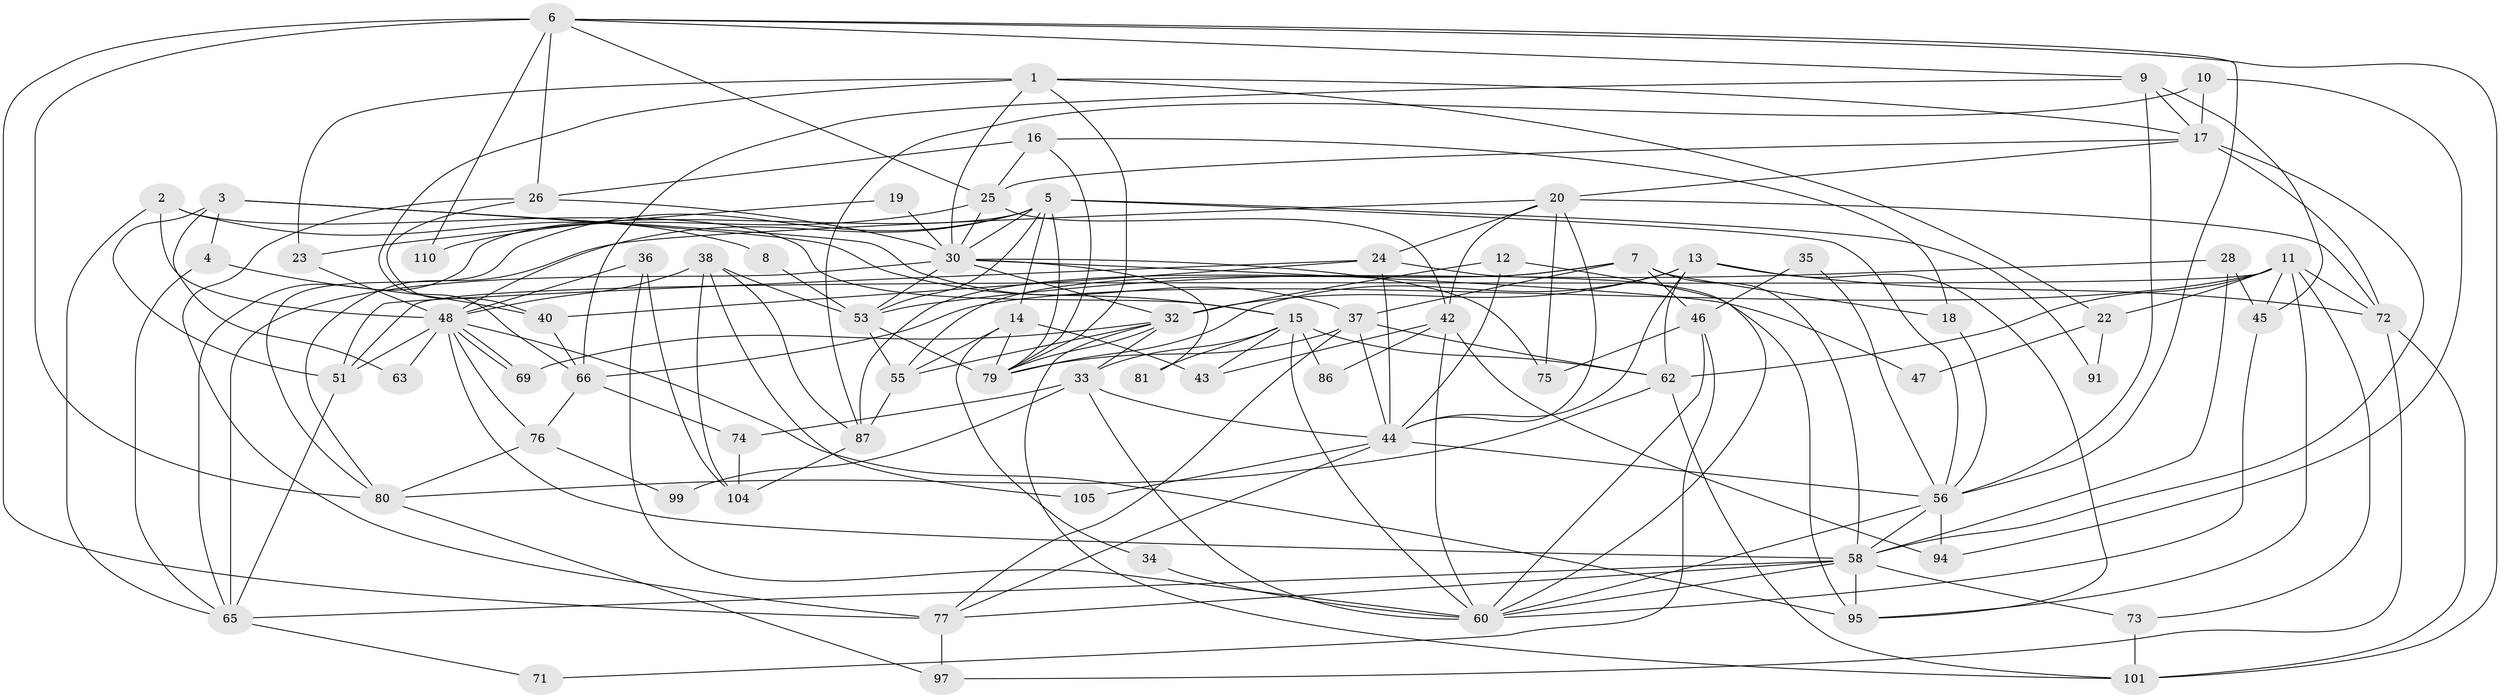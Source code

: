 // Generated by graph-tools (version 1.1) at 2025/24/03/03/25 07:24:04]
// undirected, 74 vertices, 183 edges
graph export_dot {
graph [start="1"]
  node [color=gray90,style=filled];
  1 [super="+41"];
  2;
  3 [super="+27"];
  4;
  5 [super="+31"];
  6 [super="+68"];
  7 [super="+49"];
  8;
  9 [super="+82"];
  10;
  11 [super="+93"];
  12;
  13 [super="+83"];
  14;
  15 [super="+106"];
  16;
  17 [super="+67"];
  18;
  19;
  20 [super="+21"];
  22;
  23;
  24 [super="+50"];
  25 [super="+96"];
  26 [super="+29"];
  28;
  30 [super="+39"];
  32 [super="+89"];
  33 [super="+57"];
  34;
  35;
  36;
  37 [super="+109"];
  38 [super="+54"];
  40 [super="+61"];
  42 [super="+85"];
  43;
  44 [super="+108"];
  45;
  46 [super="+59"];
  47;
  48 [super="+52"];
  51 [super="+70"];
  53;
  55;
  56 [super="+98"];
  58 [super="+64"];
  60 [super="+90"];
  62 [super="+107"];
  63;
  65 [super="+78"];
  66 [super="+92"];
  69;
  71;
  72 [super="+100"];
  73;
  74;
  75;
  76;
  77 [super="+102"];
  79 [super="+84"];
  80 [super="+88"];
  81;
  86;
  87;
  91;
  94;
  95;
  97;
  99;
  101 [super="+103"];
  104;
  105;
  110;
  1 -- 30;
  1 -- 23;
  1 -- 17;
  1 -- 66;
  1 -- 22;
  1 -- 79;
  2 -- 48;
  2 -- 8;
  2 -- 65;
  2 -- 15;
  3 -- 63;
  3 -- 4;
  3 -- 15;
  3 -- 37;
  3 -- 51;
  4 -- 40;
  4 -- 65;
  5 -- 53;
  5 -- 14;
  5 -- 65;
  5 -- 80;
  5 -- 56;
  5 -- 91;
  5 -- 30;
  5 -- 79;
  5 -- 48;
  6 -- 77;
  6 -- 101;
  6 -- 110;
  6 -- 80;
  6 -- 25;
  6 -- 26;
  6 -- 9;
  6 -- 56;
  7 -- 18;
  7 -- 55;
  7 -- 87;
  7 -- 46;
  7 -- 37;
  7 -- 58;
  8 -- 53;
  9 -- 17;
  9 -- 56;
  9 -- 45;
  9 -- 66;
  10 -- 17;
  10 -- 87;
  10 -- 94;
  11 -- 45;
  11 -- 66;
  11 -- 22;
  11 -- 72;
  11 -- 73;
  11 -- 62;
  11 -- 95;
  11 -- 51;
  12 -- 32;
  12 -- 44;
  12 -- 60;
  13 -- 79;
  13 -- 72;
  13 -- 32;
  13 -- 44;
  13 -- 62;
  13 -- 95;
  14 -- 55;
  14 -- 34;
  14 -- 43;
  14 -- 79;
  15 -- 33;
  15 -- 81;
  15 -- 86;
  15 -- 43;
  15 -- 60;
  15 -- 62;
  16 -- 79;
  16 -- 18;
  16 -- 25;
  16 -- 26;
  17 -- 20;
  17 -- 72 [weight=2];
  17 -- 25;
  17 -- 58;
  18 -- 56;
  19 -- 30;
  19 -- 23;
  20 -- 44;
  20 -- 72;
  20 -- 75;
  20 -- 24;
  20 -- 42;
  20 -- 80;
  22 -- 47;
  22 -- 91;
  23 -- 48;
  24 -- 95;
  24 -- 51;
  24 -- 40;
  24 -- 44;
  25 -- 42;
  25 -- 110;
  25 -- 30;
  26 -- 30;
  26 -- 40;
  26 -- 77;
  28 -- 53;
  28 -- 45;
  28 -- 58;
  30 -- 47;
  30 -- 53;
  30 -- 75;
  30 -- 81;
  30 -- 32;
  30 -- 65;
  32 -- 55;
  32 -- 69;
  32 -- 33;
  32 -- 101;
  32 -- 79;
  33 -- 74;
  33 -- 99;
  33 -- 60;
  33 -- 44;
  34 -- 60;
  35 -- 46;
  35 -- 56;
  36 -- 48;
  36 -- 60;
  36 -- 104;
  37 -- 79;
  37 -- 44;
  37 -- 62;
  37 -- 77;
  38 -- 53;
  38 -- 105;
  38 -- 104;
  38 -- 87;
  38 -- 48;
  40 -- 66;
  42 -- 43;
  42 -- 86;
  42 -- 94;
  42 -- 60;
  44 -- 105;
  44 -- 56;
  44 -- 77;
  45 -- 60;
  46 -- 75;
  46 -- 60;
  46 -- 71;
  48 -- 69;
  48 -- 69;
  48 -- 63;
  48 -- 76;
  48 -- 95;
  48 -- 58;
  48 -- 51;
  51 -- 65;
  53 -- 55;
  53 -- 79;
  55 -- 87;
  56 -- 94;
  56 -- 60;
  56 -- 58;
  58 -- 60;
  58 -- 65;
  58 -- 73;
  58 -- 95;
  58 -- 77;
  62 -- 80;
  62 -- 101;
  65 -- 71;
  66 -- 76;
  66 -- 74;
  72 -- 97;
  72 -- 101;
  73 -- 101;
  74 -- 104;
  76 -- 80;
  76 -- 99;
  77 -- 97;
  80 -- 97;
  87 -- 104;
}
